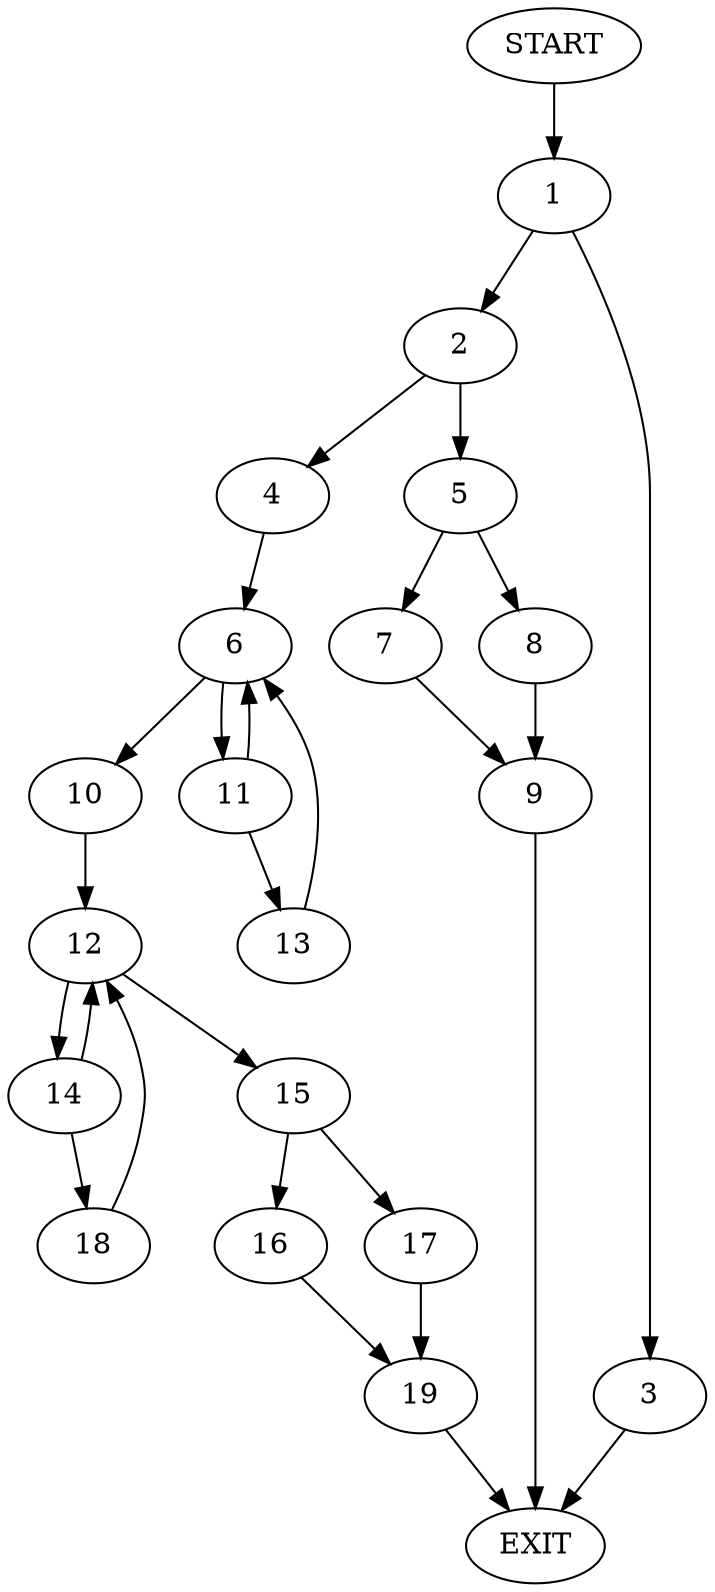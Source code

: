 digraph {
0 [label="START"]
20 [label="EXIT"]
0 -> 1
1 -> 2
1 -> 3
2 -> 4
2 -> 5
3 -> 20
4 -> 6
5 -> 7
5 -> 8
8 -> 9
7 -> 9
9 -> 20
6 -> 10
6 -> 11
10 -> 12
11 -> 13
11 -> 6
13 -> 6
12 -> 14
12 -> 15
15 -> 16
15 -> 17
14 -> 12
14 -> 18
18 -> 12
16 -> 19
17 -> 19
19 -> 20
}
